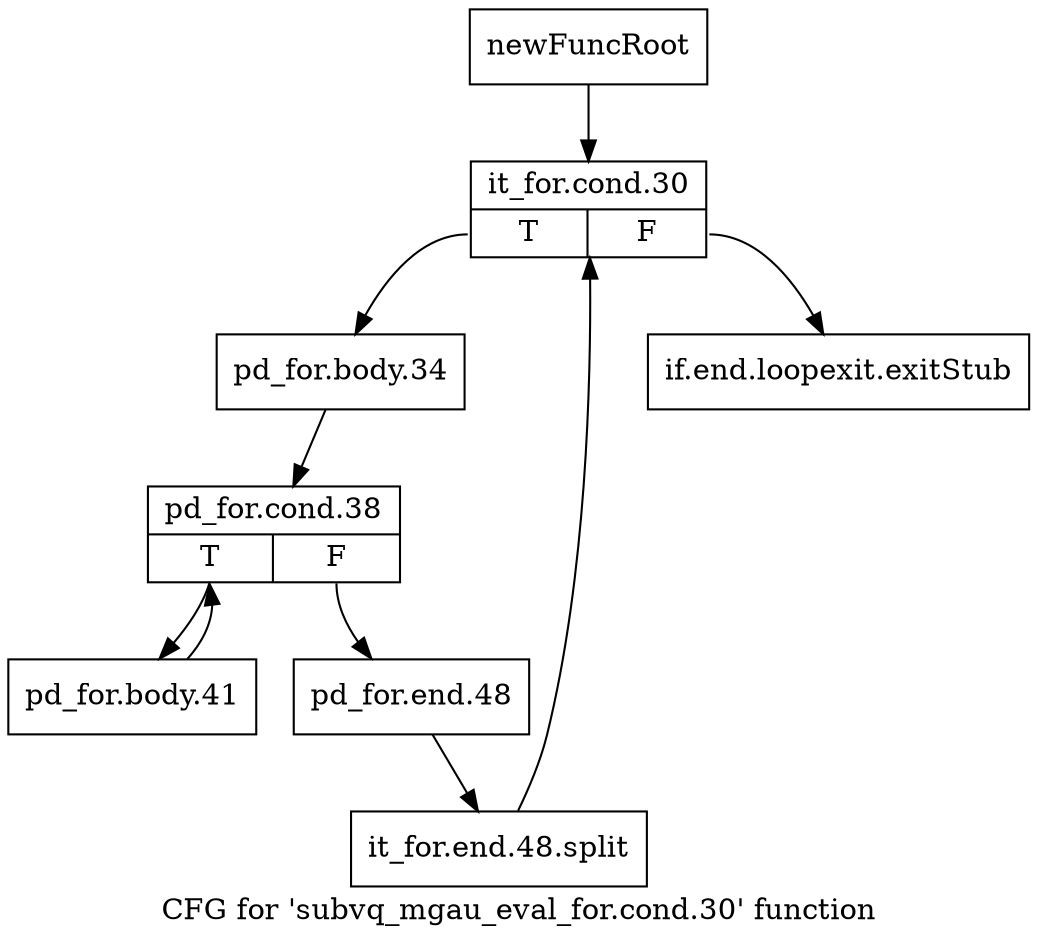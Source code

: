 digraph "CFG for 'subvq_mgau_eval_for.cond.30' function" {
	label="CFG for 'subvq_mgau_eval_for.cond.30' function";

	Node0x1336770 [shape=record,label="{newFuncRoot}"];
	Node0x1336770 -> Node0x1336810;
	Node0x13367c0 [shape=record,label="{if.end.loopexit.exitStub}"];
	Node0x1336810 [shape=record,label="{it_for.cond.30|{<s0>T|<s1>F}}"];
	Node0x1336810:s0 -> Node0x1336860;
	Node0x1336810:s1 -> Node0x13367c0;
	Node0x1336860 [shape=record,label="{pd_for.body.34}"];
	Node0x1336860 -> Node0x1337090;
	Node0x1337090 [shape=record,label="{pd_for.cond.38|{<s0>T|<s1>F}}"];
	Node0x1337090:s0 -> Node0x1337130;
	Node0x1337090:s1 -> Node0x13370e0;
	Node0x13370e0 [shape=record,label="{pd_for.end.48}"];
	Node0x13370e0 -> Node0x161d1b0;
	Node0x161d1b0 [shape=record,label="{it_for.end.48.split}"];
	Node0x161d1b0 -> Node0x1336810;
	Node0x1337130 [shape=record,label="{pd_for.body.41}"];
	Node0x1337130 -> Node0x1337090;
}
